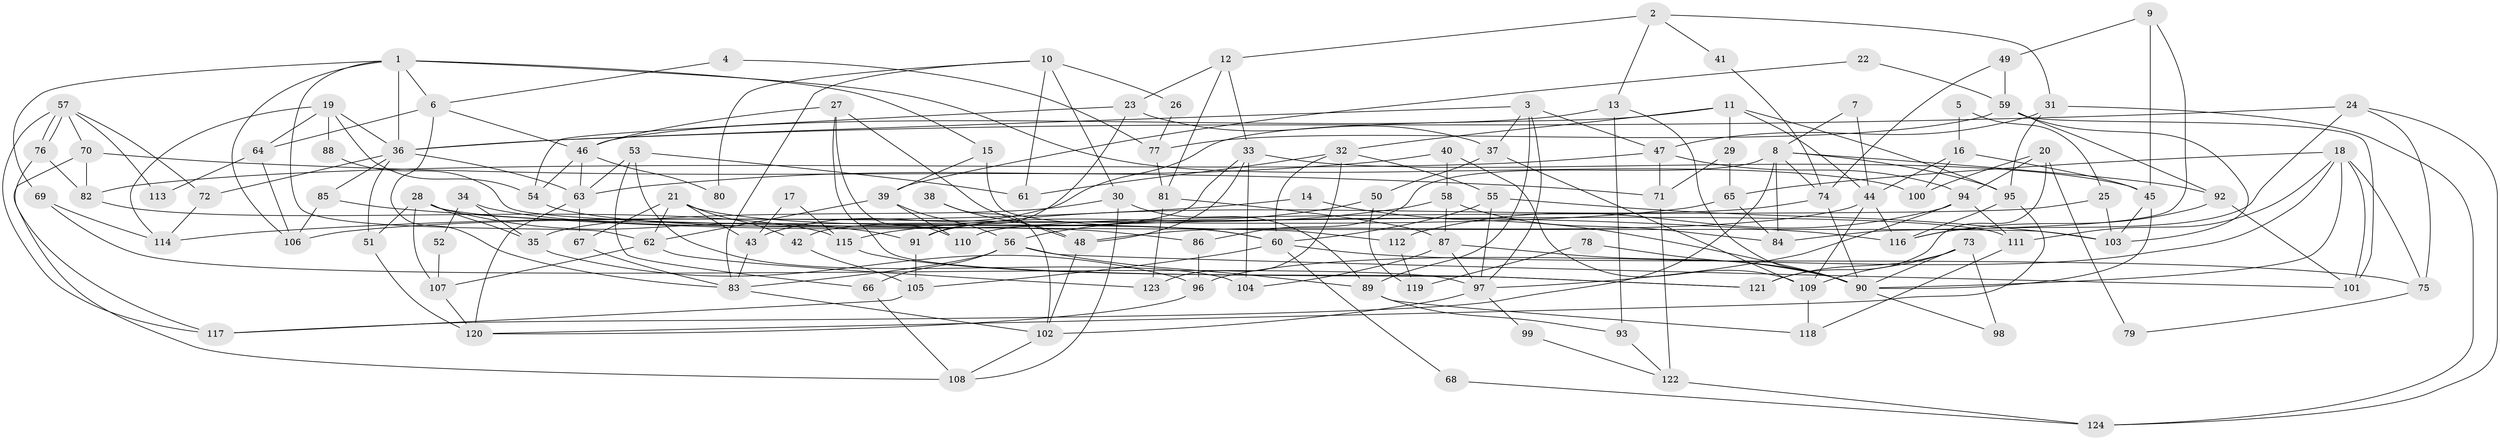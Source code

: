// Generated by graph-tools (version 1.1) at 2025/36/03/09/25 02:36:01]
// undirected, 124 vertices, 248 edges
graph export_dot {
graph [start="1"]
  node [color=gray90,style=filled];
  1;
  2;
  3;
  4;
  5;
  6;
  7;
  8;
  9;
  10;
  11;
  12;
  13;
  14;
  15;
  16;
  17;
  18;
  19;
  20;
  21;
  22;
  23;
  24;
  25;
  26;
  27;
  28;
  29;
  30;
  31;
  32;
  33;
  34;
  35;
  36;
  37;
  38;
  39;
  40;
  41;
  42;
  43;
  44;
  45;
  46;
  47;
  48;
  49;
  50;
  51;
  52;
  53;
  54;
  55;
  56;
  57;
  58;
  59;
  60;
  61;
  62;
  63;
  64;
  65;
  66;
  67;
  68;
  69;
  70;
  71;
  72;
  73;
  74;
  75;
  76;
  77;
  78;
  79;
  80;
  81;
  82;
  83;
  84;
  85;
  86;
  87;
  88;
  89;
  90;
  91;
  92;
  93;
  94;
  95;
  96;
  97;
  98;
  99;
  100;
  101;
  102;
  103;
  104;
  105;
  106;
  107;
  108;
  109;
  110;
  111;
  112;
  113;
  114;
  115;
  116;
  117;
  118;
  119;
  120;
  121;
  122;
  123;
  124;
  1 -- 100;
  1 -- 6;
  1 -- 15;
  1 -- 36;
  1 -- 62;
  1 -- 69;
  1 -- 106;
  2 -- 12;
  2 -- 31;
  2 -- 13;
  2 -- 41;
  3 -- 97;
  3 -- 89;
  3 -- 36;
  3 -- 37;
  3 -- 47;
  4 -- 77;
  4 -- 6;
  5 -- 16;
  5 -- 25;
  6 -- 83;
  6 -- 64;
  6 -- 46;
  7 -- 44;
  7 -- 8;
  8 -- 84;
  8 -- 74;
  8 -- 86;
  8 -- 92;
  8 -- 95;
  8 -- 117;
  9 -- 84;
  9 -- 45;
  9 -- 49;
  10 -- 83;
  10 -- 61;
  10 -- 26;
  10 -- 30;
  10 -- 80;
  11 -- 32;
  11 -- 95;
  11 -- 29;
  11 -- 43;
  11 -- 44;
  12 -- 81;
  12 -- 23;
  12 -- 33;
  13 -- 93;
  13 -- 46;
  13 -- 90;
  14 -- 90;
  14 -- 114;
  15 -- 39;
  15 -- 112;
  16 -- 44;
  16 -- 45;
  16 -- 100;
  17 -- 115;
  17 -- 43;
  18 -- 90;
  18 -- 101;
  18 -- 65;
  18 -- 75;
  18 -- 96;
  18 -- 111;
  19 -- 36;
  19 -- 54;
  19 -- 64;
  19 -- 88;
  19 -- 114;
  20 -- 94;
  20 -- 121;
  20 -- 79;
  20 -- 100;
  21 -- 42;
  21 -- 67;
  21 -- 43;
  21 -- 60;
  21 -- 62;
  22 -- 59;
  22 -- 39;
  23 -- 37;
  23 -- 54;
  23 -- 91;
  24 -- 116;
  24 -- 36;
  24 -- 75;
  24 -- 124;
  25 -- 110;
  25 -- 103;
  26 -- 77;
  27 -- 46;
  27 -- 48;
  27 -- 110;
  27 -- 121;
  28 -- 107;
  28 -- 91;
  28 -- 35;
  28 -- 51;
  28 -- 111;
  29 -- 71;
  29 -- 65;
  30 -- 35;
  30 -- 89;
  30 -- 108;
  31 -- 95;
  31 -- 47;
  31 -- 124;
  32 -- 60;
  32 -- 55;
  32 -- 61;
  32 -- 123;
  33 -- 48;
  33 -- 42;
  33 -- 45;
  33 -- 104;
  34 -- 35;
  34 -- 60;
  34 -- 52;
  35 -- 96;
  36 -- 51;
  36 -- 63;
  36 -- 72;
  36 -- 85;
  37 -- 109;
  37 -- 50;
  38 -- 48;
  38 -- 102;
  39 -- 62;
  39 -- 56;
  39 -- 110;
  40 -- 109;
  40 -- 63;
  40 -- 58;
  41 -- 74;
  42 -- 105;
  43 -- 83;
  44 -- 116;
  44 -- 48;
  44 -- 109;
  45 -- 103;
  45 -- 90;
  46 -- 54;
  46 -- 63;
  46 -- 80;
  47 -- 94;
  47 -- 71;
  47 -- 82;
  48 -- 102;
  49 -- 74;
  49 -- 59;
  50 -- 56;
  50 -- 119;
  51 -- 120;
  52 -- 107;
  53 -- 63;
  53 -- 104;
  53 -- 61;
  53 -- 66;
  54 -- 86;
  55 -- 60;
  55 -- 97;
  55 -- 103;
  56 -- 101;
  56 -- 66;
  56 -- 83;
  56 -- 89;
  57 -- 76;
  57 -- 76;
  57 -- 117;
  57 -- 70;
  57 -- 72;
  57 -- 113;
  58 -- 115;
  58 -- 84;
  58 -- 87;
  59 -- 92;
  59 -- 77;
  59 -- 101;
  59 -- 103;
  60 -- 75;
  60 -- 68;
  60 -- 105;
  62 -- 107;
  62 -- 123;
  63 -- 67;
  63 -- 120;
  64 -- 106;
  64 -- 113;
  65 -- 84;
  65 -- 106;
  66 -- 108;
  67 -- 83;
  68 -- 124;
  69 -- 114;
  69 -- 97;
  70 -- 108;
  70 -- 71;
  70 -- 82;
  71 -- 122;
  72 -- 114;
  73 -- 90;
  73 -- 109;
  73 -- 98;
  73 -- 121;
  74 -- 90;
  74 -- 91;
  75 -- 79;
  76 -- 82;
  76 -- 117;
  77 -- 81;
  78 -- 119;
  78 -- 90;
  81 -- 87;
  81 -- 123;
  82 -- 115;
  83 -- 102;
  85 -- 106;
  85 -- 116;
  86 -- 96;
  87 -- 90;
  87 -- 97;
  87 -- 104;
  88 -- 103;
  89 -- 93;
  89 -- 118;
  90 -- 98;
  91 -- 105;
  92 -- 116;
  92 -- 101;
  93 -- 122;
  94 -- 111;
  94 -- 97;
  94 -- 112;
  95 -- 120;
  95 -- 116;
  96 -- 120;
  97 -- 99;
  97 -- 102;
  99 -- 122;
  102 -- 108;
  105 -- 117;
  107 -- 120;
  109 -- 118;
  111 -- 118;
  112 -- 119;
  115 -- 121;
  122 -- 124;
}
